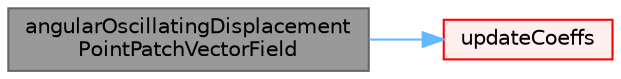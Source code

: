 digraph "angularOscillatingDisplacementPointPatchVectorField"
{
 // LATEX_PDF_SIZE
  bgcolor="transparent";
  edge [fontname=Helvetica,fontsize=10,labelfontname=Helvetica,labelfontsize=10];
  node [fontname=Helvetica,fontsize=10,shape=box,height=0.2,width=0.4];
  rankdir="LR";
  Node1 [id="Node000001",label="angularOscillatingDisplacement\lPointPatchVectorField",height=0.2,width=0.4,color="gray40", fillcolor="grey60", style="filled", fontcolor="black",tooltip=" "];
  Node1 -> Node2 [id="edge1_Node000001_Node000002",color="steelblue1",style="solid",tooltip=" "];
  Node2 [id="Node000002",label="updateCoeffs",height=0.2,width=0.4,color="red", fillcolor="#FFF0F0", style="filled",URL="$classFoam_1_1angularOscillatingDisplacementPointPatchVectorField.html#a7e24eafac629d3733181cd942d4c902f",tooltip=" "];
}
